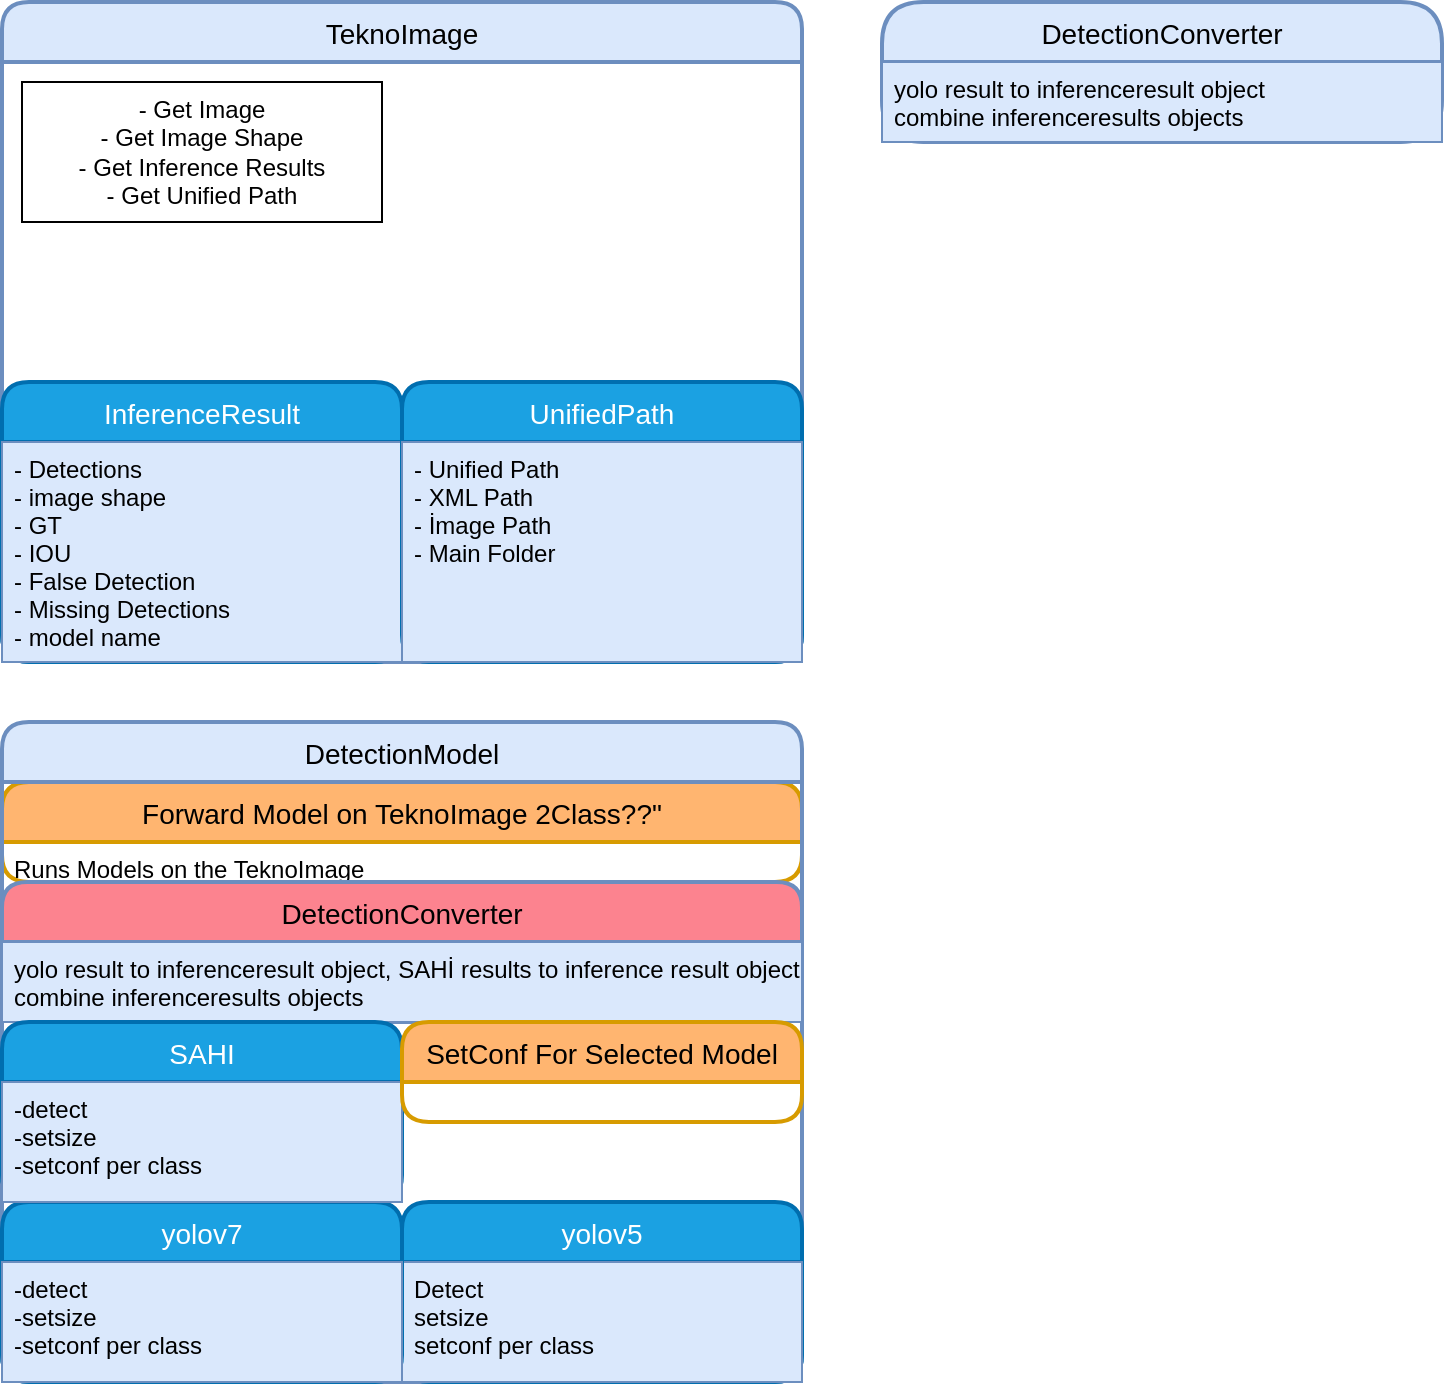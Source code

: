 <mxfile version="20.2.3" type="device"><diagram id="pixsEP1zwdhnGA9SNdRB" name="Sayfa -1"><mxGraphModel dx="1422" dy="857" grid="1" gridSize="10" guides="1" tooltips="1" connect="1" arrows="1" fold="1" page="1" pageScale="1" pageWidth="827" pageHeight="1169" math="0" shadow="0"><root><mxCell id="0"/><mxCell id="1" parent="0"/><mxCell id="B8Ke4qejEMkYKEsLlQvg-1" value="TeknoImage" style="swimlane;childLayout=stackLayout;horizontal=1;startSize=30;horizontalStack=0;rounded=1;fontSize=14;fontStyle=0;strokeWidth=2;resizeParent=0;resizeLast=1;shadow=0;dashed=0;align=center;fillColor=#dae8fc;strokeColor=#6c8ebf;" parent="1" vertex="1"><mxGeometry x="40" y="40" width="400" height="330" as="geometry"/></mxCell><mxCell id="SnX7CUO1zwhVqL-PwTK3-1" value="InferenceResult" style="swimlane;childLayout=stackLayout;horizontal=1;startSize=30;horizontalStack=0;rounded=1;fontSize=14;fontStyle=0;strokeWidth=2;resizeParent=0;resizeLast=1;shadow=0;dashed=0;align=center;fillColor=#1ba1e2;strokeColor=#006EAF;fontColor=#ffffff;" parent="1" vertex="1"><mxGeometry x="40" y="230" width="200" height="140" as="geometry"><mxRectangle x="160" y="600" width="140" height="30" as="alternateBounds"/></mxGeometry></mxCell><mxCell id="SnX7CUO1zwhVqL-PwTK3-2" value="- Detections&#10;- image shape&#10;- GT&#10;- IOU&#10;- False Detection&#10;- Missing Detections&#10;- model name" style="align=left;strokeColor=#6c8ebf;fillColor=#dae8fc;spacingLeft=4;fontSize=12;verticalAlign=top;resizable=0;rotatable=0;part=1;" parent="SnX7CUO1zwhVqL-PwTK3-1" vertex="1"><mxGeometry y="30" width="200" height="110" as="geometry"/></mxCell><mxCell id="SnX7CUO1zwhVqL-PwTK3-3" value="Forward Model on TeknoImage 2Class??&quot;" style="swimlane;childLayout=stackLayout;horizontal=1;startSize=30;horizontalStack=0;rounded=1;fontSize=14;fontStyle=0;strokeWidth=2;resizeParent=0;resizeLast=1;shadow=0;dashed=0;align=center;fillColor=#FFB570;strokeColor=#d79b00;" parent="1" vertex="1"><mxGeometry x="40" y="430" width="400" height="50" as="geometry"/></mxCell><mxCell id="SnX7CUO1zwhVqL-PwTK3-4" value="Runs Models on the TeknoImage" style="align=left;strokeColor=none;fillColor=none;spacingLeft=4;fontSize=12;verticalAlign=top;resizable=0;rotatable=0;part=1;" parent="SnX7CUO1zwhVqL-PwTK3-3" vertex="1"><mxGeometry y="30" width="400" height="20" as="geometry"/></mxCell><mxCell id="8XsI34IVrRzgc_znhVxh-4" value="UnifiedPath" style="swimlane;childLayout=stackLayout;horizontal=1;startSize=30;horizontalStack=0;rounded=1;fontSize=14;fontStyle=0;strokeWidth=2;resizeParent=0;resizeLast=1;shadow=0;dashed=0;align=center;fillColor=#1ba1e2;strokeColor=#006EAF;fontColor=#ffffff;" parent="1" vertex="1"><mxGeometry x="240" y="230" width="200" height="140" as="geometry"><mxRectangle x="360" y="600" width="110" height="30" as="alternateBounds"/></mxGeometry></mxCell><mxCell id="8XsI34IVrRzgc_znhVxh-5" value="- Unified Path&#10;- XML Path&#10;- İmage Path&#10;- Main Folder" style="align=left;strokeColor=#6c8ebf;fillColor=#dae8fc;spacingLeft=4;fontSize=12;verticalAlign=top;resizable=0;rotatable=0;part=1;" parent="8XsI34IVrRzgc_znhVxh-4" vertex="1"><mxGeometry y="30" width="200" height="110" as="geometry"/></mxCell><mxCell id="8XsI34IVrRzgc_znhVxh-9" value="- Get Image&lt;br&gt;- Get Image Shape&lt;br&gt;- Get Inference Results&lt;br&gt;- Get Unified Path" style="rounded=0;whiteSpace=wrap;html=1;" parent="1" vertex="1"><mxGeometry x="50" y="80" width="180" height="70" as="geometry"/></mxCell><mxCell id="8XsI34IVrRzgc_znhVxh-10" value="DetectionConverter" style="swimlane;childLayout=stackLayout;horizontal=1;startSize=30;horizontalStack=0;rounded=1;fontSize=14;fontStyle=0;strokeWidth=2;resizeParent=0;resizeLast=1;shadow=0;dashed=0;align=center;fillColor=#dae8fc;strokeColor=#6c8ebf;arcSize=23;" parent="1" vertex="1"><mxGeometry x="480" y="40" width="280" height="70" as="geometry"><mxRectangle x="360" y="600" width="110" height="30" as="alternateBounds"/></mxGeometry></mxCell><mxCell id="8XsI34IVrRzgc_znhVxh-11" value="yolo result to inferenceresult object&#10;combine inferenceresults objects" style="align=left;strokeColor=#6c8ebf;fillColor=#dae8fc;spacingLeft=4;fontSize=12;verticalAlign=top;resizable=0;rotatable=0;part=1;" parent="8XsI34IVrRzgc_znhVxh-10" vertex="1"><mxGeometry y="30" width="280" height="40" as="geometry"/></mxCell><mxCell id="Se5EBJYsKWyNL5dYSN4--1" value="DetectionModel" style="swimlane;childLayout=stackLayout;horizontal=1;startSize=30;horizontalStack=0;rounded=1;fontSize=14;fontStyle=0;strokeWidth=2;resizeParent=0;resizeLast=1;shadow=0;dashed=0;align=center;fillColor=#dae8fc;strokeColor=#6c8ebf;" parent="1" vertex="1"><mxGeometry x="40" y="400" width="400" height="330" as="geometry"/></mxCell><mxCell id="Se5EBJYsKWyNL5dYSN4--2" value="yolov5" style="swimlane;childLayout=stackLayout;horizontal=1;startSize=30;horizontalStack=0;rounded=1;fontSize=14;fontStyle=0;strokeWidth=2;resizeParent=0;resizeLast=1;shadow=0;dashed=0;align=center;fillColor=#1ba1e2;strokeColor=#006EAF;fontColor=#ffffff;" parent="1" vertex="1"><mxGeometry x="240" y="640" width="200" height="90" as="geometry"><mxRectangle x="360" y="600" width="110" height="30" as="alternateBounds"/></mxGeometry></mxCell><mxCell id="Se5EBJYsKWyNL5dYSN4--3" value="Detect&#10;setsize&#10;setconf per class" style="align=left;strokeColor=#6c8ebf;fillColor=#dae8fc;spacingLeft=4;fontSize=12;verticalAlign=top;resizable=0;rotatable=0;part=1;" parent="Se5EBJYsKWyNL5dYSN4--2" vertex="1"><mxGeometry y="30" width="200" height="60" as="geometry"/></mxCell><mxCell id="Se5EBJYsKWyNL5dYSN4--4" value="yolov7" style="swimlane;childLayout=stackLayout;horizontal=1;startSize=30;horizontalStack=0;rounded=1;fontSize=14;fontStyle=0;strokeWidth=2;resizeParent=0;resizeLast=1;shadow=0;dashed=0;align=center;fillColor=#1ba1e2;strokeColor=#006EAF;fontColor=#ffffff;" parent="1" vertex="1"><mxGeometry x="40" y="640" width="200" height="90" as="geometry"><mxRectangle x="360" y="600" width="110" height="30" as="alternateBounds"/></mxGeometry></mxCell><mxCell id="Se5EBJYsKWyNL5dYSN4--5" value="-detect&#10;-setsize&#10;-setconf per class" style="align=left;strokeColor=#6c8ebf;fillColor=#dae8fc;spacingLeft=4;fontSize=12;verticalAlign=top;resizable=0;rotatable=0;part=1;" parent="Se5EBJYsKWyNL5dYSN4--4" vertex="1"><mxGeometry y="30" width="200" height="60" as="geometry"/></mxCell><mxCell id="YxJiwcm0kOAE13z8HaBp-3" value="DetectionConverter" style="swimlane;childLayout=stackLayout;horizontal=1;startSize=30;horizontalStack=0;rounded=1;fontSize=14;fontStyle=0;strokeWidth=2;resizeParent=0;resizeLast=1;shadow=0;dashed=0;align=center;fillColor=#FC838F;strokeColor=#6c8ebf;arcSize=14;" parent="1" vertex="1"><mxGeometry x="40" y="480" width="400" height="70" as="geometry"><mxRectangle x="360" y="600" width="110" height="30" as="alternateBounds"/></mxGeometry></mxCell><mxCell id="YxJiwcm0kOAE13z8HaBp-4" value="yolo result to inferenceresult object, SAHİ results to inference result object&#10;combine inferenceresults objects" style="align=left;strokeColor=#6c8ebf;fillColor=#dae8fc;spacingLeft=4;fontSize=12;verticalAlign=top;resizable=0;rotatable=0;part=1;" parent="YxJiwcm0kOAE13z8HaBp-3" vertex="1"><mxGeometry y="30" width="400" height="40" as="geometry"/></mxCell><mxCell id="YxJiwcm0kOAE13z8HaBp-7" value="SAHI" style="swimlane;childLayout=stackLayout;horizontal=1;startSize=30;horizontalStack=0;rounded=1;fontSize=14;fontStyle=0;strokeWidth=2;resizeParent=0;resizeLast=1;shadow=0;dashed=0;align=center;fillColor=#1ba1e2;strokeColor=#006EAF;fontColor=#ffffff;" parent="1" vertex="1"><mxGeometry x="40" y="550" width="200" height="90" as="geometry"><mxRectangle x="360" y="600" width="110" height="30" as="alternateBounds"/></mxGeometry></mxCell><mxCell id="YxJiwcm0kOAE13z8HaBp-8" value="-detect&#10;-setsize&#10;-setconf per class" style="align=left;strokeColor=#6c8ebf;fillColor=#dae8fc;spacingLeft=4;fontSize=12;verticalAlign=top;resizable=0;rotatable=0;part=1;" parent="YxJiwcm0kOAE13z8HaBp-7" vertex="1"><mxGeometry y="30" width="200" height="60" as="geometry"/></mxCell><mxCell id="p4qd-Q2k84hXL_9n4ymH-1" value="SetConf For Selected Model" style="swimlane;childLayout=stackLayout;horizontal=1;startSize=30;horizontalStack=0;rounded=1;fontSize=14;fontStyle=0;strokeWidth=2;resizeParent=0;resizeLast=1;shadow=0;dashed=0;align=center;fillColor=#FFB570;strokeColor=#d79b00;" vertex="1" parent="1"><mxGeometry x="240" y="550" width="200" height="50" as="geometry"/></mxCell></root></mxGraphModel></diagram></mxfile>